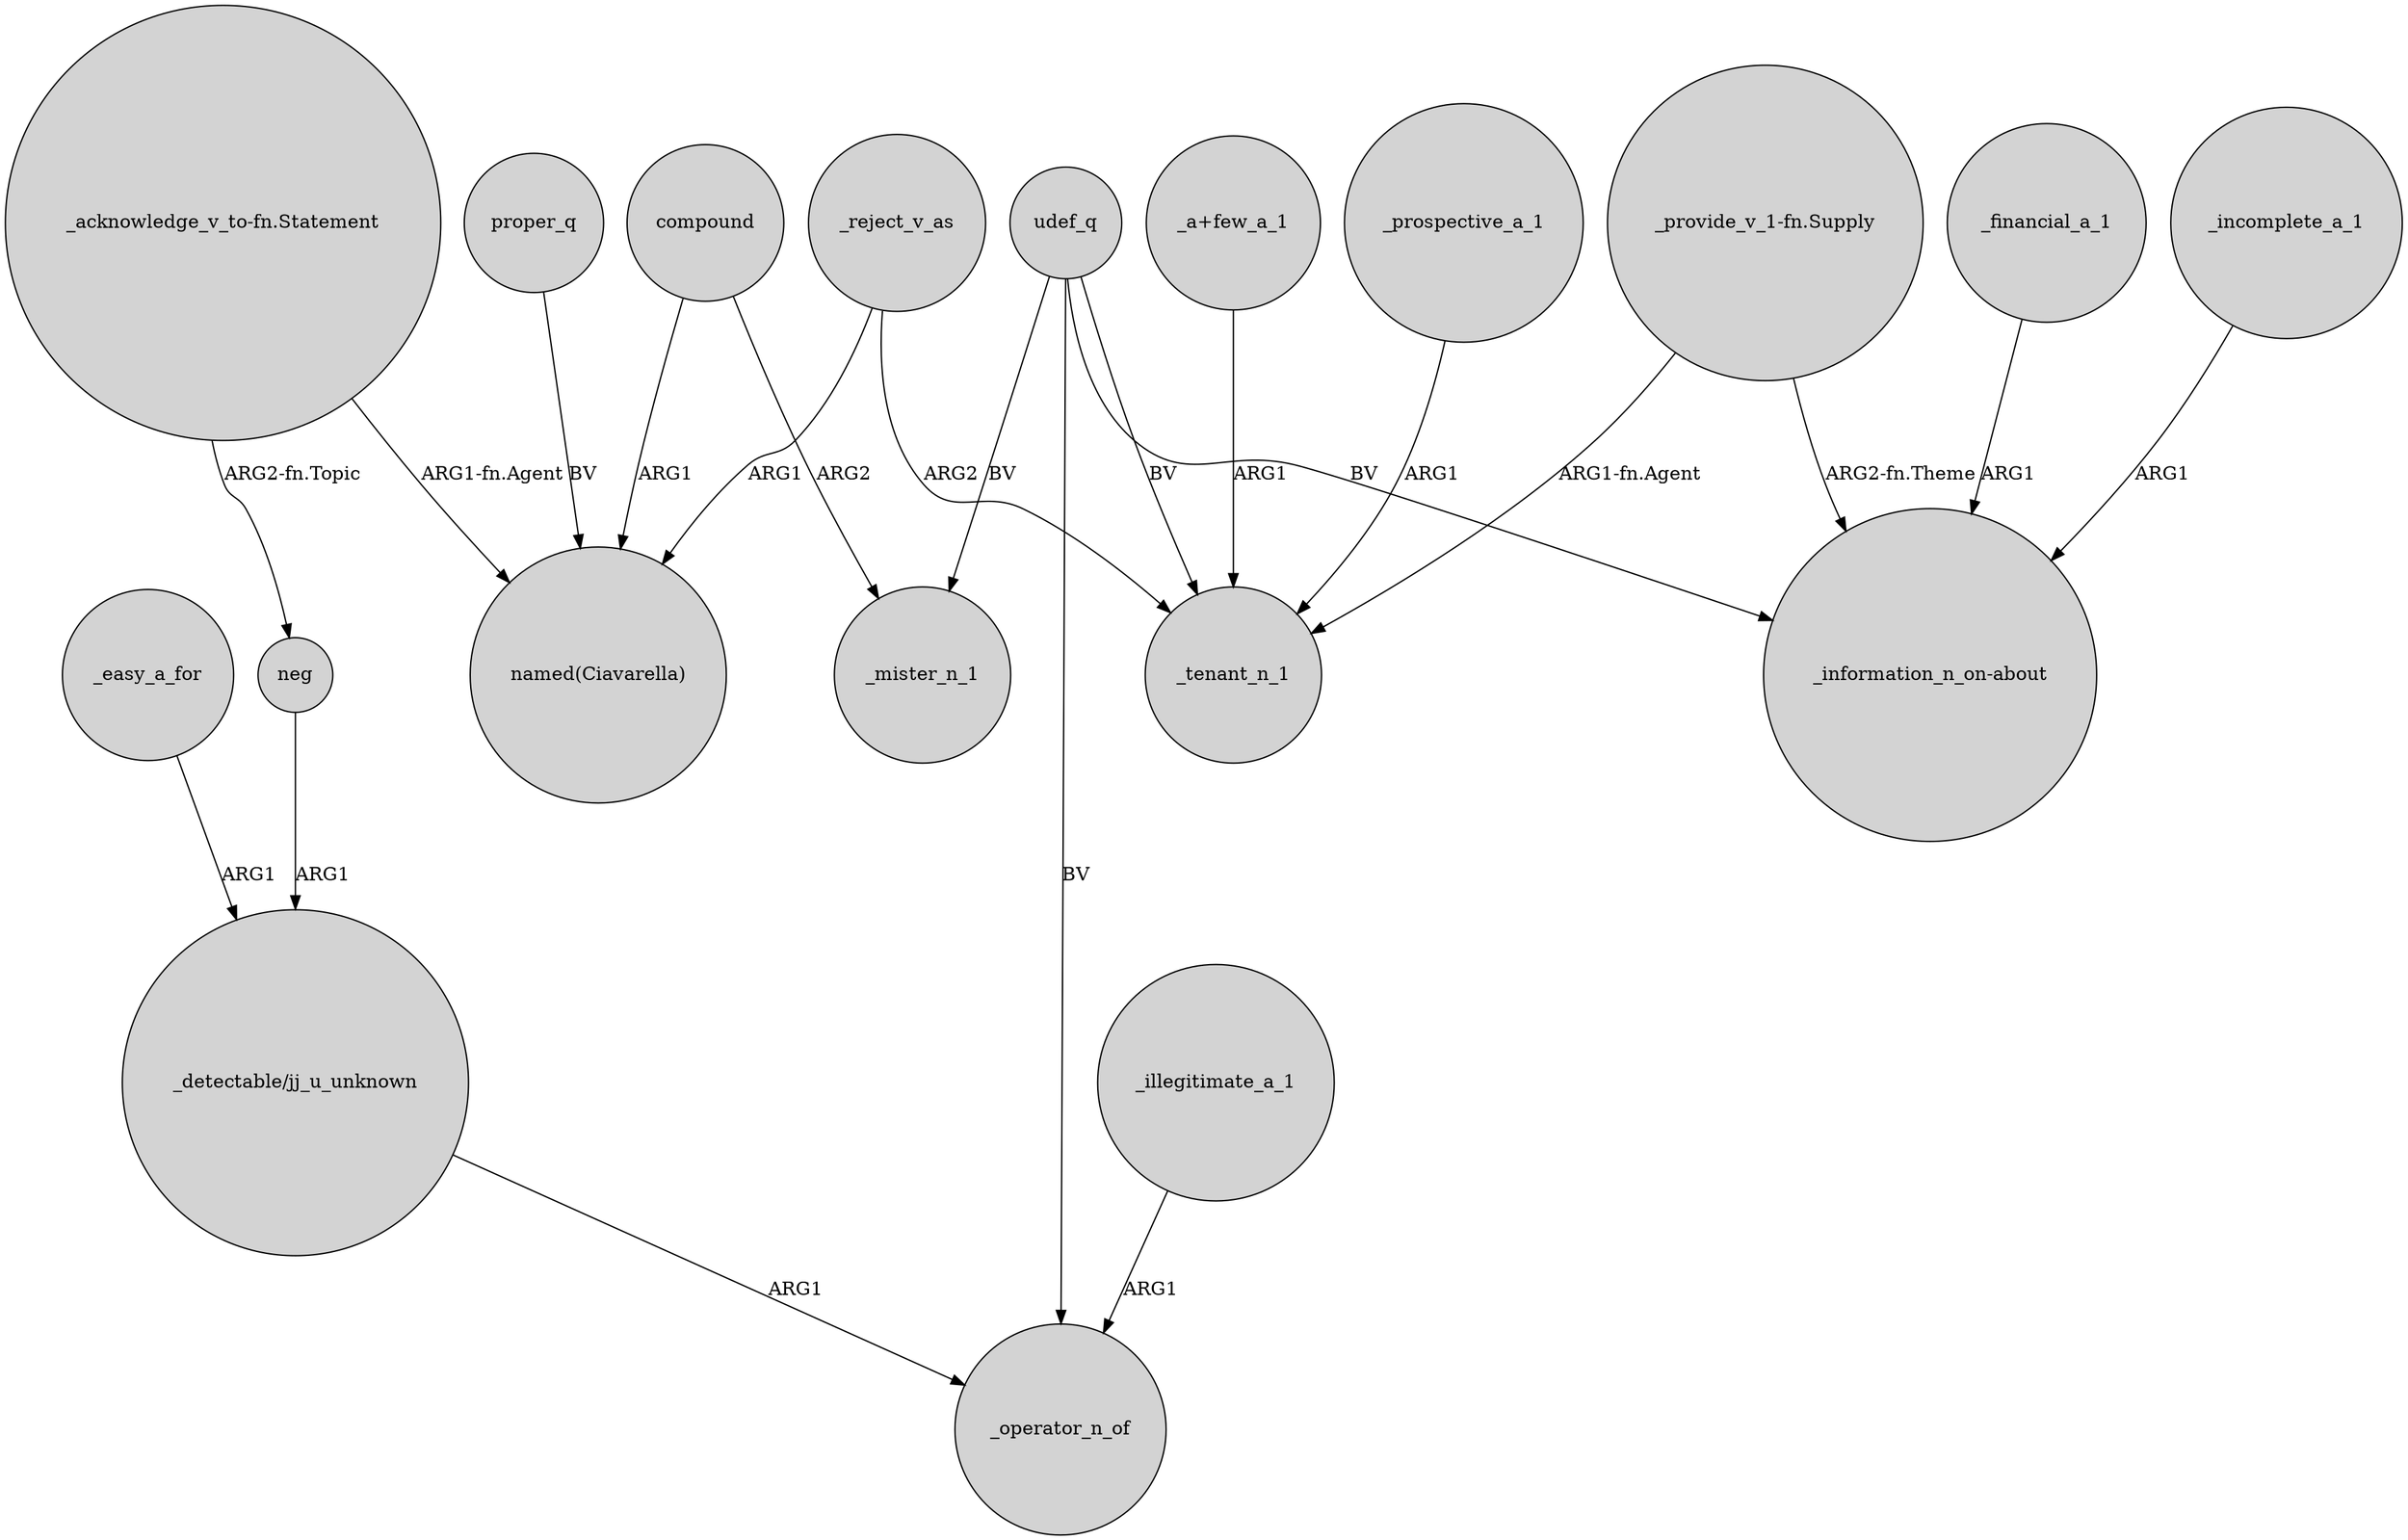digraph {
	node [shape=circle style=filled]
	"_acknowledge_v_to-fn.Statement" -> neg [label="ARG2-fn.Topic"]
	compound -> _mister_n_1 [label=ARG2]
	_financial_a_1 -> "_information_n_on-about" [label=ARG1]
	udef_q -> _mister_n_1 [label=BV]
	udef_q -> _tenant_n_1 [label=BV]
	_reject_v_as -> _tenant_n_1 [label=ARG2]
	"_a+few_a_1" -> _tenant_n_1 [label=ARG1]
	udef_q -> "_information_n_on-about" [label=BV]
	neg -> "_detectable/jj_u_unknown" [label=ARG1]
	_reject_v_as -> "named(Ciavarella)" [label=ARG1]
	"_provide_v_1-fn.Supply" -> _tenant_n_1 [label="ARG1-fn.Agent"]
	compound -> "named(Ciavarella)" [label=ARG1]
	proper_q -> "named(Ciavarella)" [label=BV]
	"_provide_v_1-fn.Supply" -> "_information_n_on-about" [label="ARG2-fn.Theme"]
	_incomplete_a_1 -> "_information_n_on-about" [label=ARG1]
	_illegitimate_a_1 -> _operator_n_of [label=ARG1]
	udef_q -> _operator_n_of [label=BV]
	_easy_a_for -> "_detectable/jj_u_unknown" [label=ARG1]
	"_detectable/jj_u_unknown" -> _operator_n_of [label=ARG1]
	_prospective_a_1 -> _tenant_n_1 [label=ARG1]
	"_acknowledge_v_to-fn.Statement" -> "named(Ciavarella)" [label="ARG1-fn.Agent"]
}

